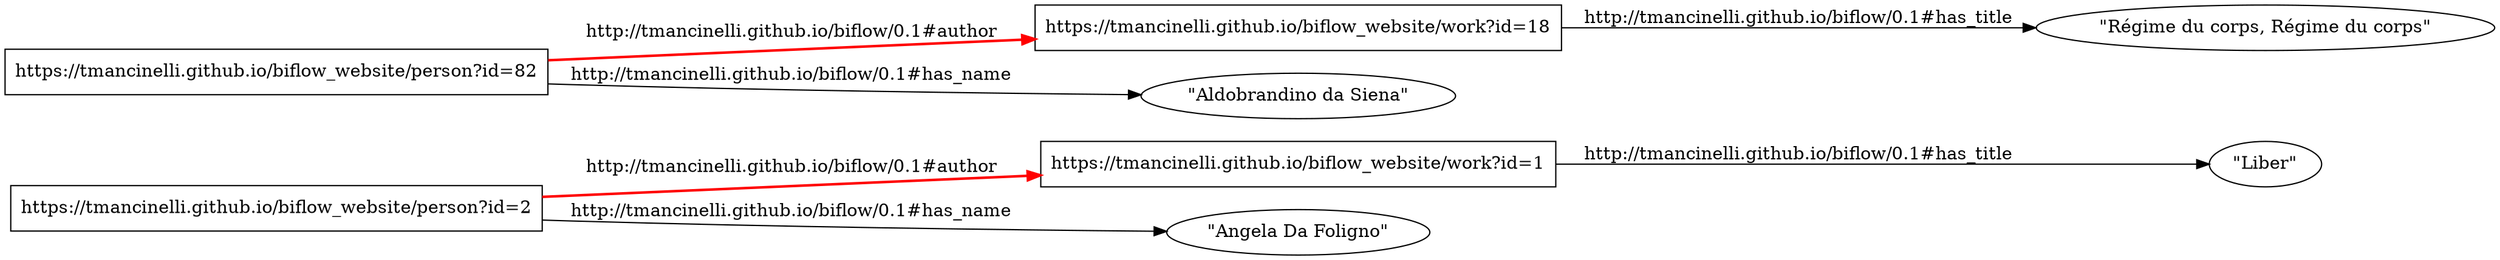 digraph G {
    rankdir=LR;
    A [ label = "https://tmancinelli.github.io/biflow_website/person?id=2", shape=box ]
    O [ label = "https://tmancinelli.github.io/biflow_website/work?id=1", shape=box ]
    A -> O [ label = "http://tmancinelli.github.io/biflow/0.1#author" style=bold, color=red]
    A -> N [ label = "http://tmancinelli.github.io/biflow/0.1#has_name"]
    O -> T [ label = "http://tmancinelli.github.io/biflow/0.1#has_title" ]
    T [ label = "\"Liber\"" ]
    N [ label = "\"Angela Da Foligno\"" ]

    A2 [ label = "https://tmancinelli.github.io/biflow_website/person?id=82", shape=box ]
    O2 [ label = "https://tmancinelli.github.io/biflow_website/work?id=18", shape=box ]
    A2 -> O2 [ label = "http://tmancinelli.github.io/biflow/0.1#author" style=bold, color=red]
    A2 -> N2 [ label = "http://tmancinelli.github.io/biflow/0.1#has_name"]
    O2 -> T2 [ label = "http://tmancinelli.github.io/biflow/0.1#has_title" ]
    T2 [ label = "\"Régime du corps, Régime du corps\"" ]
    N2 [ label = "\"Aldobrandino da Siena\"" ]
}
